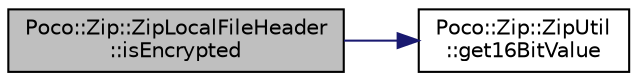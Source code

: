 digraph "Poco::Zip::ZipLocalFileHeader::isEncrypted"
{
 // LATEX_PDF_SIZE
  edge [fontname="Helvetica",fontsize="10",labelfontname="Helvetica",labelfontsize="10"];
  node [fontname="Helvetica",fontsize="10",shape=record];
  rankdir="LR";
  Node1 [label="Poco::Zip::ZipLocalFileHeader\l::isEncrypted",height=0.2,width=0.4,color="black", fillcolor="grey75", style="filled", fontcolor="black",tooltip="Returns the compression level used. Only valid when the compression method is CM_DEFLATE."];
  Node1 -> Node2 [color="midnightblue",fontsize="10",style="solid"];
  Node2 [label="Poco::Zip::ZipUtil\l::get16BitValue",height=0.2,width=0.4,color="black", fillcolor="white", style="filled",URL="$classPoco_1_1Zip_1_1ZipUtil.html#adb42f03196f61d49c2cb6d9dee5aa8c6",tooltip=" "];
}
